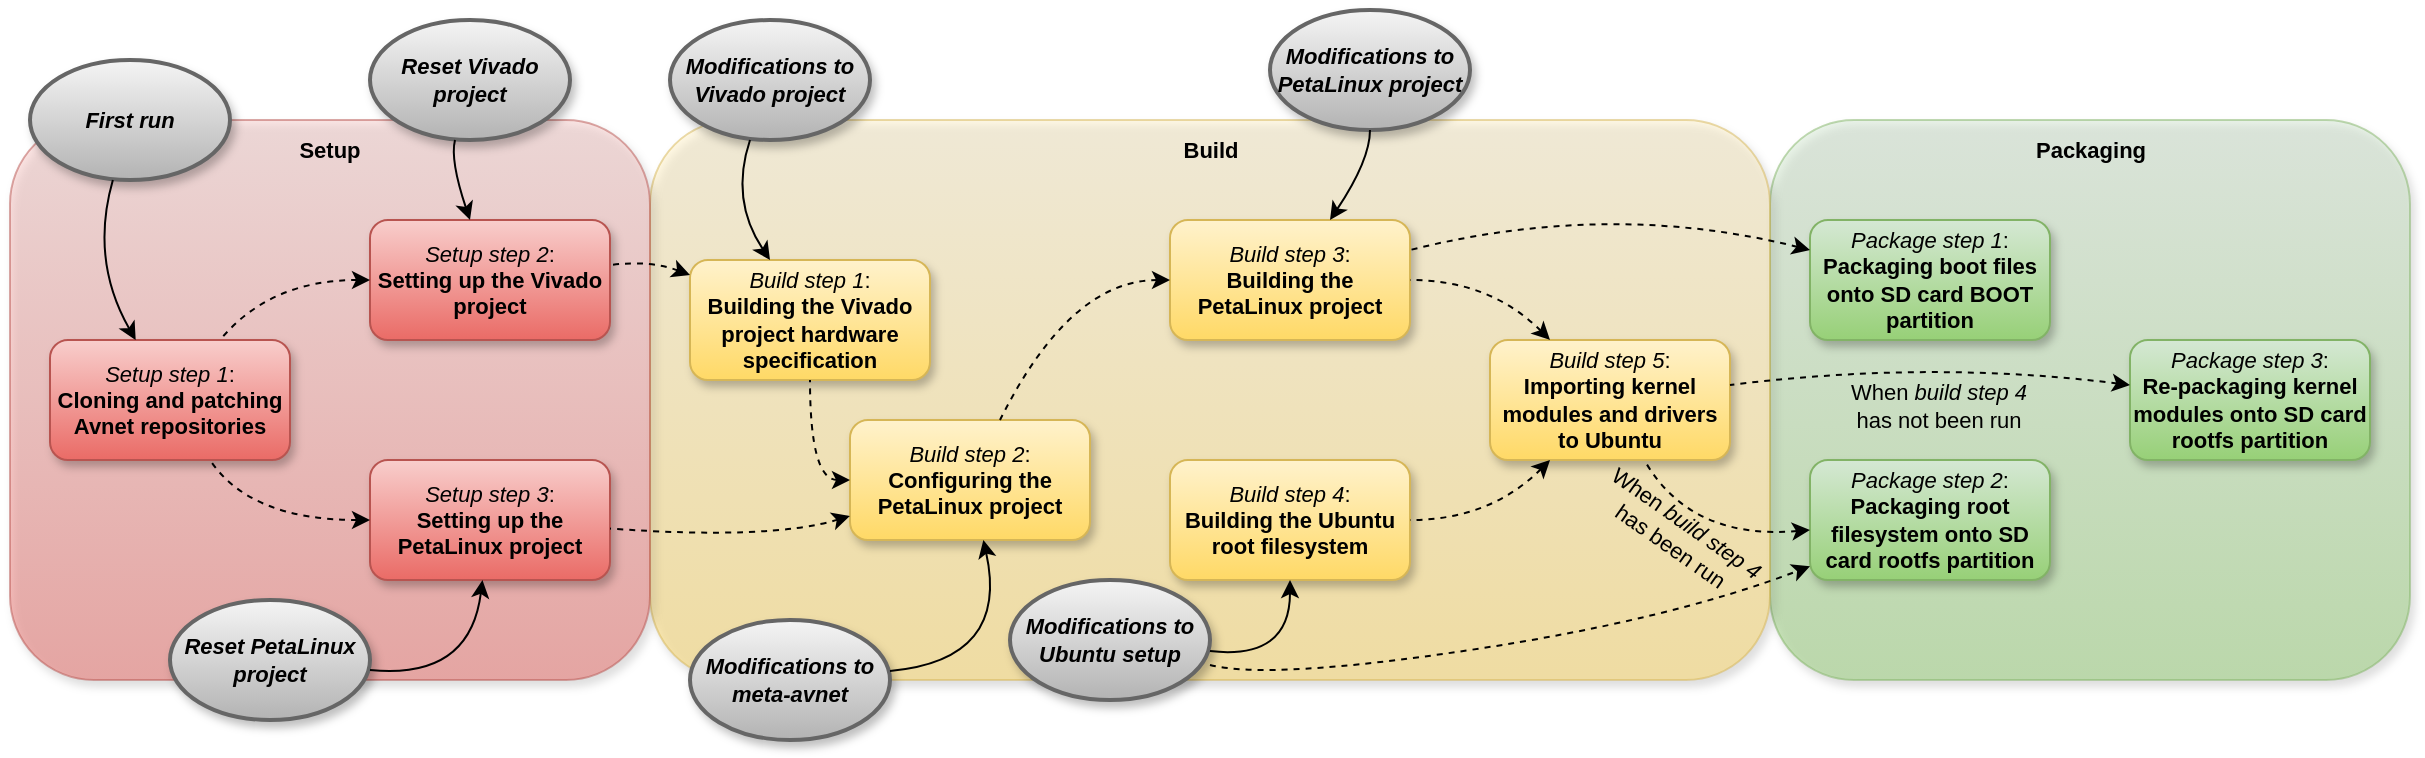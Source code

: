 <mxfile version="16.1.4" type="github"><diagram id="SMfrYUlnAr-MEdaYNNwm" name="Page-1"><mxGraphModel dx="1372" dy="795" grid="1" gridSize="10" guides="1" tooltips="1" connect="1" arrows="1" fold="1" page="1" pageScale="1" pageWidth="850" pageHeight="1100" math="0" shadow="0"><root><mxCell id="0"/><mxCell id="1" parent="0"/><mxCell id="vjmVWytXciBGpejQjLzy-29" value="" style="rounded=1;whiteSpace=wrap;html=1;shadow=1;fontSize=11;fillColor=#d5e8d4;gradientColor=#97d077;strokeColor=#82b366;opacity=50;" parent="1" vertex="1"><mxGeometry x="940" y="200" width="320" height="280" as="geometry"/></mxCell><mxCell id="vjmVWytXciBGpejQjLzy-28" value="" style="rounded=1;whiteSpace=wrap;html=1;shadow=1;fontSize=11;fillColor=#fff2cc;gradientColor=#ffd966;strokeColor=#d6b656;opacity=50;" parent="1" vertex="1"><mxGeometry x="380" y="200" width="560" height="280" as="geometry"/></mxCell><mxCell id="vjmVWytXciBGpejQjLzy-27" value="" style="rounded=1;whiteSpace=wrap;html=1;shadow=1;fontSize=11;fillColor=#f8cecc;gradientColor=#ea6b66;strokeColor=#b85450;opacity=50;" parent="1" vertex="1"><mxGeometry x="60" y="200" width="320" height="280" as="geometry"/></mxCell><mxCell id="vjmVWytXciBGpejQjLzy-1" value="&lt;div style=&quot;font-size: 11px&quot;&gt;&lt;font style=&quot;font-size: 11px&quot;&gt;&lt;i&gt;Setup step 1&lt;/i&gt;:&lt;/font&gt;&lt;/div&gt;&lt;div style=&quot;font-size: 11px&quot;&gt;&lt;font style=&quot;font-size: 11px&quot;&gt;&lt;b&gt;Cloning and patching Avnet repositories&lt;/b&gt;&lt;br&gt;&lt;/font&gt;&lt;/div&gt;" style="rounded=1;whiteSpace=wrap;html=1;fillColor=#f8cecc;gradientColor=#ea6b66;strokeColor=#b85450;shadow=1;" parent="1" vertex="1"><mxGeometry x="80" y="310" width="120" height="60" as="geometry"/></mxCell><mxCell id="vjmVWytXciBGpejQjLzy-2" value="&lt;div style=&quot;font-size: 11px&quot;&gt;&lt;font style=&quot;font-size: 11px&quot;&gt;&lt;i&gt;Setup step 2&lt;/i&gt;:&lt;/font&gt;&lt;/div&gt;&lt;div style=&quot;font-size: 11px&quot;&gt;&lt;font style=&quot;font-size: 11px&quot;&gt;&lt;b&gt;Setting up the Vivado project&lt;/b&gt;&lt;br&gt;&lt;/font&gt;&lt;/div&gt;" style="rounded=1;whiteSpace=wrap;html=1;fillColor=#f8cecc;gradientColor=#ea6b66;strokeColor=#b85450;shadow=1;" parent="1" vertex="1"><mxGeometry x="240" y="250" width="120" height="60" as="geometry"/></mxCell><mxCell id="vjmVWytXciBGpejQjLzy-3" value="&lt;div style=&quot;font-size: 11px&quot;&gt;&lt;font style=&quot;font-size: 11px&quot;&gt;&lt;i&gt;Setup step 3&lt;/i&gt;:&lt;/font&gt;&lt;/div&gt;&lt;div style=&quot;font-size: 11px&quot;&gt;&lt;font style=&quot;font-size: 11px&quot;&gt;&lt;b&gt;Setting up the PetaLinux project&lt;/b&gt;&lt;br&gt;&lt;/font&gt;&lt;/div&gt;" style="rounded=1;whiteSpace=wrap;html=1;fillColor=#f8cecc;gradientColor=#ea6b66;strokeColor=#b85450;shadow=1;" parent="1" vertex="1"><mxGeometry x="240" y="370" width="120" height="60" as="geometry"/></mxCell><mxCell id="vjmVWytXciBGpejQjLzy-4" value="" style="curved=1;endArrow=none;html=1;rounded=0;fontSize=11;dashed=1;endFill=0;startArrow=classic;startFill=1;" parent="1" source="vjmVWytXciBGpejQjLzy-2" target="vjmVWytXciBGpejQjLzy-1" edge="1"><mxGeometry width="50" height="50" relative="1" as="geometry"><mxPoint x="130" y="290" as="sourcePoint"/><mxPoint x="180" y="240" as="targetPoint"/><Array as="points"><mxPoint x="190" y="280"/></Array></mxGeometry></mxCell><mxCell id="vjmVWytXciBGpejQjLzy-6" value="" style="curved=1;endArrow=none;html=1;rounded=0;fontSize=11;dashed=1;startArrow=classic;startFill=1;endFill=0;" parent="1" source="vjmVWytXciBGpejQjLzy-3" target="vjmVWytXciBGpejQjLzy-1" edge="1"><mxGeometry width="50" height="50" relative="1" as="geometry"><mxPoint x="130" y="290" as="sourcePoint"/><mxPoint x="180" y="240" as="targetPoint"/><Array as="points"><mxPoint x="180" y="400"/></Array></mxGeometry></mxCell><mxCell id="vjmVWytXciBGpejQjLzy-7" value="&lt;div style=&quot;font-size: 11px&quot;&gt;&lt;font style=&quot;font-size: 11px&quot;&gt;&lt;i&gt;Build step 1&lt;/i&gt;:&lt;/font&gt;&lt;/div&gt;&lt;div style=&quot;font-size: 11px&quot;&gt;&lt;font style=&quot;font-size: 11px&quot;&gt;&lt;b&gt;Building the Vivado project hardware specification&lt;/b&gt;&lt;br&gt;&lt;/font&gt;&lt;/div&gt;" style="rounded=1;whiteSpace=wrap;html=1;fillColor=#fff2cc;gradientColor=#ffd966;strokeColor=#d6b656;shadow=1;" parent="1" vertex="1"><mxGeometry x="400" y="270" width="120" height="60" as="geometry"/></mxCell><mxCell id="vjmVWytXciBGpejQjLzy-9" value="" style="curved=1;endArrow=none;html=1;rounded=0;fontSize=11;dashed=1;endFill=0;startArrow=classic;startFill=1;" parent="1" source="vjmVWytXciBGpejQjLzy-7" target="vjmVWytXciBGpejQjLzy-2" edge="1"><mxGeometry width="50" height="50" relative="1" as="geometry"><mxPoint x="130" y="290" as="sourcePoint"/><mxPoint x="180" y="240" as="targetPoint"/><Array as="points"><mxPoint x="380" y="270"/></Array></mxGeometry></mxCell><mxCell id="vjmVWytXciBGpejQjLzy-11" value="&lt;div style=&quot;font-size: 11px&quot;&gt;&lt;font style=&quot;font-size: 11px&quot;&gt;&lt;i&gt;Build step 2&lt;/i&gt;:&lt;/font&gt;&lt;/div&gt;&lt;div style=&quot;font-size: 11px&quot;&gt;&lt;font style=&quot;font-size: 11px&quot;&gt;&lt;b&gt;Configuring the PetaLinux project&lt;/b&gt;&lt;br&gt;&lt;/font&gt;&lt;/div&gt;" style="rounded=1;whiteSpace=wrap;html=1;fillColor=#fff2cc;gradientColor=#ffd966;strokeColor=#d6b656;shadow=1;" parent="1" vertex="1"><mxGeometry x="480" y="350" width="120" height="60" as="geometry"/></mxCell><mxCell id="vjmVWytXciBGpejQjLzy-12" value="" style="curved=1;endArrow=none;html=1;rounded=0;fontSize=11;dashed=1;endFill=0;startArrow=classic;startFill=1;" parent="1" source="vjmVWytXciBGpejQjLzy-11" target="vjmVWytXciBGpejQjLzy-3" edge="1"><mxGeometry width="50" height="50" relative="1" as="geometry"><mxPoint x="130" y="290" as="sourcePoint"/><mxPoint x="180" y="240" as="targetPoint"/><Array as="points"><mxPoint x="440" y="410"/></Array></mxGeometry></mxCell><mxCell id="vjmVWytXciBGpejQjLzy-13" value="" style="curved=1;endArrow=none;html=1;rounded=0;fontSize=11;dashed=1;endFill=0;startArrow=classic;startFill=1;" parent="1" source="vjmVWytXciBGpejQjLzy-11" target="vjmVWytXciBGpejQjLzy-7" edge="1"><mxGeometry width="50" height="50" relative="1" as="geometry"><mxPoint x="130" y="290" as="sourcePoint"/><mxPoint x="180" y="240" as="targetPoint"/><Array as="points"><mxPoint x="460" y="380"/></Array></mxGeometry></mxCell><mxCell id="vjmVWytXciBGpejQjLzy-14" value="&lt;div style=&quot;font-size: 11px&quot;&gt;&lt;font style=&quot;font-size: 11px&quot;&gt;&lt;i&gt;Build step 3&lt;/i&gt;:&lt;/font&gt;&lt;/div&gt;&lt;div style=&quot;font-size: 11px&quot;&gt;&lt;font style=&quot;font-size: 11px&quot;&gt;&lt;b&gt;Building the PetaLinux project&lt;/b&gt;&lt;br&gt;&lt;/font&gt;&lt;/div&gt;" style="rounded=1;whiteSpace=wrap;html=1;fillColor=#fff2cc;gradientColor=#ffd966;strokeColor=#d6b656;shadow=1;" parent="1" vertex="1"><mxGeometry x="640" y="250" width="120" height="60" as="geometry"/></mxCell><mxCell id="vjmVWytXciBGpejQjLzy-15" value="" style="curved=1;endArrow=none;html=1;rounded=0;fontSize=11;dashed=1;startArrow=classic;startFill=1;endFill=0;" parent="1" source="vjmVWytXciBGpejQjLzy-14" target="vjmVWytXciBGpejQjLzy-11" edge="1"><mxGeometry width="50" height="50" relative="1" as="geometry"><mxPoint x="130" y="290" as="sourcePoint"/><mxPoint x="180" y="240" as="targetPoint"/><Array as="points"><mxPoint x="590" y="280"/></Array></mxGeometry></mxCell><mxCell id="vjmVWytXciBGpejQjLzy-16" value="&lt;div style=&quot;font-size: 11px&quot;&gt;&lt;font style=&quot;font-size: 11px&quot;&gt;&lt;i&gt;Build step 4&lt;/i&gt;:&lt;/font&gt;&lt;/div&gt;&lt;div style=&quot;font-size: 11px&quot;&gt;&lt;font style=&quot;font-size: 11px&quot;&gt;&lt;b&gt;Building the Ubuntu root filesystem&lt;/b&gt;&lt;br&gt;&lt;/font&gt;&lt;/div&gt;" style="rounded=1;whiteSpace=wrap;html=1;fillColor=#fff2cc;gradientColor=#ffd966;strokeColor=#d6b656;shadow=1;" parent="1" vertex="1"><mxGeometry x="640" y="370" width="120" height="60" as="geometry"/></mxCell><mxCell id="vjmVWytXciBGpejQjLzy-17" value="&lt;div style=&quot;font-size: 11px&quot;&gt;&lt;font style=&quot;font-size: 11px&quot;&gt;&lt;i&gt;Build step 5&lt;/i&gt;:&lt;/font&gt;&lt;/div&gt;&lt;div style=&quot;font-size: 11px&quot;&gt;&lt;font style=&quot;font-size: 11px&quot;&gt;&lt;b&gt;Importing kernel modules and drivers to Ubuntu&lt;/b&gt;&lt;br&gt;&lt;/font&gt;&lt;/div&gt;" style="rounded=1;whiteSpace=wrap;html=1;fillColor=#fff2cc;gradientColor=#ffd966;strokeColor=#d6b656;shadow=1;" parent="1" vertex="1"><mxGeometry x="800" y="310" width="120" height="60" as="geometry"/></mxCell><mxCell id="vjmVWytXciBGpejQjLzy-18" value="" style="curved=1;endArrow=none;html=1;rounded=0;fontSize=11;dashed=1;startArrow=classic;startFill=1;endFill=0;" parent="1" source="vjmVWytXciBGpejQjLzy-17" target="vjmVWytXciBGpejQjLzy-14" edge="1"><mxGeometry width="50" height="50" relative="1" as="geometry"><mxPoint x="130" y="290" as="sourcePoint"/><mxPoint x="180" y="240" as="targetPoint"/><Array as="points"><mxPoint x="800" y="280"/></Array></mxGeometry></mxCell><mxCell id="vjmVWytXciBGpejQjLzy-19" value="" style="curved=1;endArrow=none;html=1;rounded=0;fontSize=11;dashed=1;startArrow=classic;startFill=1;endFill=0;" parent="1" source="vjmVWytXciBGpejQjLzy-17" target="vjmVWytXciBGpejQjLzy-16" edge="1"><mxGeometry width="50" height="50" relative="1" as="geometry"><mxPoint x="130" y="290" as="sourcePoint"/><mxPoint x="180" y="240" as="targetPoint"/><Array as="points"><mxPoint x="800" y="400"/></Array></mxGeometry></mxCell><mxCell id="vjmVWytXciBGpejQjLzy-20" value="&lt;div style=&quot;font-size: 11px&quot;&gt;&lt;font style=&quot;font-size: 11px&quot;&gt;&lt;i&gt;Package step 1&lt;/i&gt;:&lt;/font&gt;&lt;/div&gt;&lt;div style=&quot;font-size: 11px&quot;&gt;&lt;font style=&quot;font-size: 11px&quot;&gt;&lt;b&gt;Packaging boot files onto SD card BOOT partition&lt;/b&gt;&lt;br&gt;&lt;/font&gt;&lt;/div&gt;" style="rounded=1;whiteSpace=wrap;html=1;fillColor=#d5e8d4;gradientColor=#97d077;strokeColor=#82b366;shadow=1;" parent="1" vertex="1"><mxGeometry x="960" y="250" width="120" height="60" as="geometry"/></mxCell><mxCell id="vjmVWytXciBGpejQjLzy-21" value="" style="curved=1;endArrow=none;html=1;rounded=0;fontSize=11;dashed=1;startArrow=classic;startFill=1;endFill=0;" parent="1" source="vjmVWytXciBGpejQjLzy-20" target="vjmVWytXciBGpejQjLzy-14" edge="1"><mxGeometry width="50" height="50" relative="1" as="geometry"><mxPoint x="130" y="290" as="sourcePoint"/><mxPoint x="180" y="240" as="targetPoint"/><Array as="points"><mxPoint x="860" y="240"/></Array></mxGeometry></mxCell><mxCell id="vjmVWytXciBGpejQjLzy-22" value="&lt;div style=&quot;font-size: 11px&quot;&gt;&lt;font style=&quot;font-size: 11px&quot;&gt;&lt;i&gt;Package step 2&lt;/i&gt;:&lt;/font&gt;&lt;/div&gt;&lt;div style=&quot;font-size: 11px&quot;&gt;&lt;font style=&quot;font-size: 11px&quot;&gt;&lt;b&gt;Packaging root filesystem onto SD card rootfs partition&lt;/b&gt;&lt;br&gt;&lt;/font&gt;&lt;/div&gt;" style="rounded=1;whiteSpace=wrap;html=1;fillColor=#d5e8d4;gradientColor=#97d077;strokeColor=#82b366;shadow=1;" parent="1" vertex="1"><mxGeometry x="960" y="370" width="120" height="60" as="geometry"/></mxCell><mxCell id="vjmVWytXciBGpejQjLzy-23" value="" style="curved=1;endArrow=none;html=1;rounded=0;fontSize=11;dashed=1;startArrow=classic;startFill=1;endFill=0;" parent="1" source="vjmVWytXciBGpejQjLzy-22" target="vjmVWytXciBGpejQjLzy-17" edge="1"><mxGeometry width="50" height="50" relative="1" as="geometry"><mxPoint x="130" y="290" as="sourcePoint"/><mxPoint x="180" y="240" as="targetPoint"/><Array as="points"><mxPoint x="900" y="410"/></Array></mxGeometry></mxCell><mxCell id="vjmVWytXciBGpejQjLzy-24" value="&lt;div style=&quot;font-size: 11px&quot;&gt;&lt;font style=&quot;font-size: 11px&quot;&gt;&lt;i&gt;Package step 3&lt;/i&gt;:&lt;/font&gt;&lt;/div&gt;&lt;div style=&quot;font-size: 11px&quot;&gt;&lt;font style=&quot;font-size: 11px&quot;&gt;&lt;b&gt;Re-packaging kernel modules onto SD card rootfs partition&lt;/b&gt;&lt;br&gt;&lt;/font&gt;&lt;/div&gt;" style="rounded=1;whiteSpace=wrap;html=1;fillColor=#d5e8d4;gradientColor=#97d077;strokeColor=#82b366;shadow=1;" parent="1" vertex="1"><mxGeometry x="1120" y="310" width="120" height="60" as="geometry"/></mxCell><mxCell id="vjmVWytXciBGpejQjLzy-25" value="" style="curved=1;endArrow=none;html=1;rounded=0;fontSize=11;dashed=1;startArrow=classic;startFill=1;endFill=0;" parent="1" source="vjmVWytXciBGpejQjLzy-24" target="vjmVWytXciBGpejQjLzy-17" edge="1"><mxGeometry width="50" height="50" relative="1" as="geometry"><mxPoint x="130" y="290" as="sourcePoint"/><mxPoint x="180" y="240" as="targetPoint"/><Array as="points"><mxPoint x="1020" y="320"/></Array></mxGeometry></mxCell><mxCell id="vjmVWytXciBGpejQjLzy-30" value="Setup" style="text;html=1;strokeColor=none;fillColor=none;align=center;verticalAlign=middle;whiteSpace=wrap;rounded=0;shadow=1;fontSize=11;opacity=50;fontStyle=1" parent="1" vertex="1"><mxGeometry x="190" y="200" width="60" height="30" as="geometry"/></mxCell><mxCell id="vjmVWytXciBGpejQjLzy-31" value="Build" style="text;html=1;align=center;verticalAlign=middle;resizable=0;points=[];autosize=1;strokeColor=none;fillColor=none;fontSize=11;fontStyle=1" parent="1" vertex="1"><mxGeometry x="640" y="205" width="40" height="20" as="geometry"/></mxCell><mxCell id="vjmVWytXciBGpejQjLzy-33" value="Packaging" style="text;html=1;align=center;verticalAlign=middle;resizable=0;points=[];autosize=1;strokeColor=none;fillColor=none;fontSize=11;fontStyle=1" parent="1" vertex="1"><mxGeometry x="1065" y="205" width="70" height="20" as="geometry"/></mxCell><mxCell id="vjmVWytXciBGpejQjLzy-35" value="&lt;i&gt;&lt;b&gt;First run&lt;br&gt;&lt;/b&gt;&lt;/i&gt;" style="strokeWidth=2;html=1;shape=mxgraph.flowchart.start_1;whiteSpace=wrap;shadow=1;fontSize=11;gradientColor=#b3b3b3;fillColor=#f5f5f5;strokeColor=#666666;" parent="1" vertex="1"><mxGeometry x="70" y="170" width="100" height="60" as="geometry"/></mxCell><mxCell id="vjmVWytXciBGpejQjLzy-36" value="" style="curved=1;endArrow=classic;html=1;rounded=0;fontSize=11;" parent="1" source="vjmVWytXciBGpejQjLzy-35" target="vjmVWytXciBGpejQjLzy-1" edge="1"><mxGeometry width="50" height="50" relative="1" as="geometry"><mxPoint x="10" y="300" as="sourcePoint"/><mxPoint x="60" y="250" as="targetPoint"/><Array as="points"><mxPoint x="100" y="270"/></Array></mxGeometry></mxCell><mxCell id="vjmVWytXciBGpejQjLzy-37" value="&lt;b&gt;&lt;i&gt;Reset Vivado project&lt;br&gt;&lt;/i&gt;&lt;/b&gt;" style="strokeWidth=2;html=1;shape=mxgraph.flowchart.start_1;whiteSpace=wrap;shadow=1;fontSize=11;gradientColor=#b3b3b3;fillColor=#f5f5f5;strokeColor=#666666;" parent="1" vertex="1"><mxGeometry x="240" y="150" width="100" height="60" as="geometry"/></mxCell><mxCell id="vjmVWytXciBGpejQjLzy-38" value="" style="curved=1;endArrow=classic;html=1;rounded=0;fontSize=11;" parent="1" source="vjmVWytXciBGpejQjLzy-37" target="vjmVWytXciBGpejQjLzy-2" edge="1"><mxGeometry width="50" height="50" relative="1" as="geometry"><mxPoint x="10" y="300" as="sourcePoint"/><mxPoint x="60" y="250" as="targetPoint"/><Array as="points"><mxPoint x="280" y="220"/></Array></mxGeometry></mxCell><mxCell id="vjmVWytXciBGpejQjLzy-39" value="&lt;b&gt;&lt;i&gt;Reset PetaLinux project&lt;br&gt;&lt;/i&gt;&lt;/b&gt;" style="strokeWidth=2;html=1;shape=mxgraph.flowchart.start_1;whiteSpace=wrap;shadow=1;fontSize=11;gradientColor=#b3b3b3;fillColor=#f5f5f5;strokeColor=#666666;" parent="1" vertex="1"><mxGeometry x="140" y="440" width="100" height="60" as="geometry"/></mxCell><mxCell id="vjmVWytXciBGpejQjLzy-40" value="" style="curved=1;endArrow=classic;html=1;rounded=0;fontSize=11;" parent="1" source="vjmVWytXciBGpejQjLzy-39" target="vjmVWytXciBGpejQjLzy-3" edge="1"><mxGeometry width="50" height="50" relative="1" as="geometry"><mxPoint x="10" y="300" as="sourcePoint"/><mxPoint x="60" y="250" as="targetPoint"/><Array as="points"><mxPoint x="290" y="480"/></Array></mxGeometry></mxCell><mxCell id="vjmVWytXciBGpejQjLzy-41" value="&lt;i&gt;&lt;b&gt;Modifications to Vivado project&lt;br&gt;&lt;/b&gt;&lt;/i&gt;" style="strokeWidth=2;html=1;shape=mxgraph.flowchart.start_1;whiteSpace=wrap;shadow=1;fontSize=11;gradientColor=#b3b3b3;fillColor=#f5f5f5;strokeColor=#666666;" parent="1" vertex="1"><mxGeometry x="390" y="150" width="100" height="60" as="geometry"/></mxCell><mxCell id="vjmVWytXciBGpejQjLzy-42" value="" style="curved=1;endArrow=classic;html=1;rounded=0;fontSize=11;" parent="1" source="vjmVWytXciBGpejQjLzy-41" target="vjmVWytXciBGpejQjLzy-7" edge="1"><mxGeometry width="50" height="50" relative="1" as="geometry"><mxPoint x="10" y="300" as="sourcePoint"/><mxPoint x="60" y="250" as="targetPoint"/><Array as="points"><mxPoint x="420" y="240"/></Array></mxGeometry></mxCell><mxCell id="vjmVWytXciBGpejQjLzy-43" value="&lt;i&gt;&lt;b&gt;Modifications to PetaLinux project&lt;br&gt;&lt;/b&gt;&lt;/i&gt;" style="strokeWidth=2;html=1;shape=mxgraph.flowchart.start_1;whiteSpace=wrap;shadow=1;fontSize=11;gradientColor=#b3b3b3;fillColor=#f5f5f5;strokeColor=#666666;" parent="1" vertex="1"><mxGeometry x="690" y="145" width="100" height="60" as="geometry"/></mxCell><mxCell id="vjmVWytXciBGpejQjLzy-44" value="" style="curved=1;endArrow=classic;html=1;rounded=0;fontSize=11;" parent="1" source="vjmVWytXciBGpejQjLzy-43" target="vjmVWytXciBGpejQjLzy-14" edge="1"><mxGeometry width="50" height="50" relative="1" as="geometry"><mxPoint x="10" y="300" as="sourcePoint"/><mxPoint x="60" y="250" as="targetPoint"/><Array as="points"><mxPoint x="740" y="220"/></Array></mxGeometry></mxCell><mxCell id="vjmVWytXciBGpejQjLzy-45" value="&lt;i&gt;&lt;b&gt;Modifications to Ubuntu setup &lt;/b&gt;&lt;/i&gt;" style="strokeWidth=2;html=1;shape=mxgraph.flowchart.start_1;whiteSpace=wrap;shadow=1;fontSize=11;gradientColor=#b3b3b3;fillColor=#f5f5f5;strokeColor=#666666;" parent="1" vertex="1"><mxGeometry x="560" y="430" width="100" height="60" as="geometry"/></mxCell><mxCell id="vjmVWytXciBGpejQjLzy-46" value="" style="curved=1;endArrow=classic;html=1;rounded=0;fontSize=11;" parent="1" source="vjmVWytXciBGpejQjLzy-45" target="vjmVWytXciBGpejQjLzy-16" edge="1"><mxGeometry width="50" height="50" relative="1" as="geometry"><mxPoint x="10" y="300" as="sourcePoint"/><mxPoint x="60" y="250" as="targetPoint"/><Array as="points"><mxPoint x="700" y="470"/></Array></mxGeometry></mxCell><mxCell id="vjmVWytXciBGpejQjLzy-47" value="&lt;i&gt;&lt;b&gt;Modifications to meta-avnet&lt;br&gt;&lt;/b&gt;&lt;/i&gt;" style="strokeWidth=2;html=1;shape=mxgraph.flowchart.start_1;whiteSpace=wrap;shadow=1;fontSize=11;gradientColor=#b3b3b3;fillColor=#f5f5f5;strokeColor=#666666;" parent="1" vertex="1"><mxGeometry x="400" y="450" width="100" height="60" as="geometry"/></mxCell><mxCell id="vjmVWytXciBGpejQjLzy-49" value="" style="curved=1;endArrow=classic;html=1;rounded=0;fontSize=11;" parent="1" source="vjmVWytXciBGpejQjLzy-47" target="vjmVWytXciBGpejQjLzy-11" edge="1"><mxGeometry width="50" height="50" relative="1" as="geometry"><mxPoint x="10" y="300" as="sourcePoint"/><mxPoint x="60" y="250" as="targetPoint"/><Array as="points"><mxPoint x="560" y="470"/></Array></mxGeometry></mxCell><mxCell id="vjmVWytXciBGpejQjLzy-50" value="" style="curved=1;endArrow=classic;html=1;rounded=0;fontSize=11;dashed=1;" parent="1" source="vjmVWytXciBGpejQjLzy-45" target="vjmVWytXciBGpejQjLzy-22" edge="1"><mxGeometry width="50" height="50" relative="1" as="geometry"><mxPoint x="10" y="300" as="sourcePoint"/><mxPoint x="60" y="250" as="targetPoint"/><Array as="points"><mxPoint x="690" y="480"/><mxPoint x="890" y="450"/></Array></mxGeometry></mxCell><mxCell id="vjmVWytXciBGpejQjLzy-51" value="&lt;div&gt;When &lt;i&gt;build step 4&lt;/i&gt;&lt;/div&gt;&lt;div&gt;has been run&lt;i&gt;&lt;br&gt;&lt;/i&gt;&lt;/div&gt;" style="text;html=1;align=center;verticalAlign=middle;resizable=0;points=[];autosize=1;strokeColor=none;fillColor=none;fontSize=11;rotation=35;" parent="1" vertex="1"><mxGeometry x="844" y="392" width="100" height="30" as="geometry"/></mxCell><mxCell id="vjmVWytXciBGpejQjLzy-52" value="&lt;div&gt;When &lt;i&gt;build step 4&lt;/i&gt;&lt;/div&gt;&lt;div&gt;has not been run&lt;i&gt;&lt;br&gt;&lt;/i&gt;&lt;/div&gt;" style="text;html=1;align=center;verticalAlign=middle;resizable=0;points=[];autosize=1;strokeColor=none;fillColor=none;fontSize=11;rotation=0;" parent="1" vertex="1"><mxGeometry x="974" y="328" width="100" height="30" as="geometry"/></mxCell></root></mxGraphModel></diagram></mxfile>